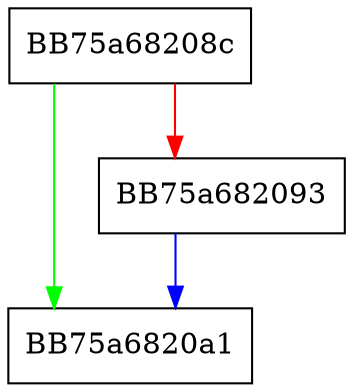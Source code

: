 digraph getContext {
  node [shape="box"];
  graph [splines=ortho];
  BB75a68208c -> BB75a6820a1 [color="green"];
  BB75a68208c -> BB75a682093 [color="red"];
  BB75a682093 -> BB75a6820a1 [color="blue"];
}